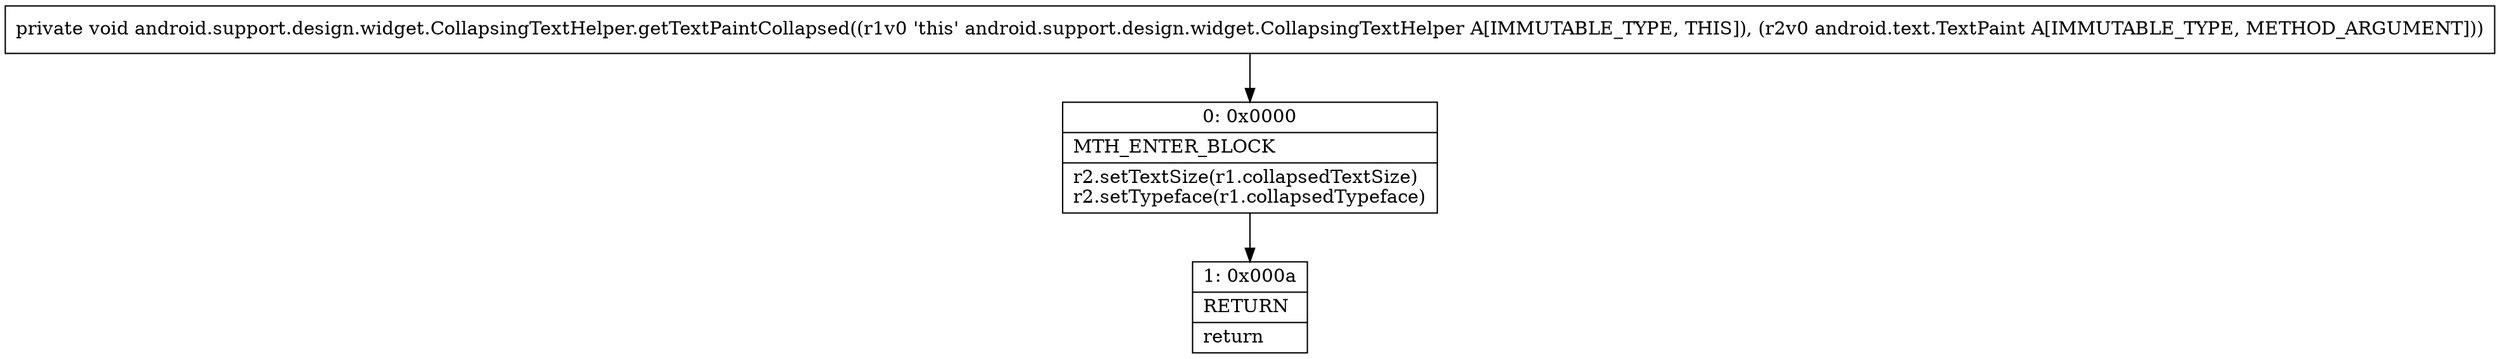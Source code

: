digraph "CFG forandroid.support.design.widget.CollapsingTextHelper.getTextPaintCollapsed(Landroid\/text\/TextPaint;)V" {
Node_0 [shape=record,label="{0\:\ 0x0000|MTH_ENTER_BLOCK\l|r2.setTextSize(r1.collapsedTextSize)\lr2.setTypeface(r1.collapsedTypeface)\l}"];
Node_1 [shape=record,label="{1\:\ 0x000a|RETURN\l|return\l}"];
MethodNode[shape=record,label="{private void android.support.design.widget.CollapsingTextHelper.getTextPaintCollapsed((r1v0 'this' android.support.design.widget.CollapsingTextHelper A[IMMUTABLE_TYPE, THIS]), (r2v0 android.text.TextPaint A[IMMUTABLE_TYPE, METHOD_ARGUMENT])) }"];
MethodNode -> Node_0;
Node_0 -> Node_1;
}

